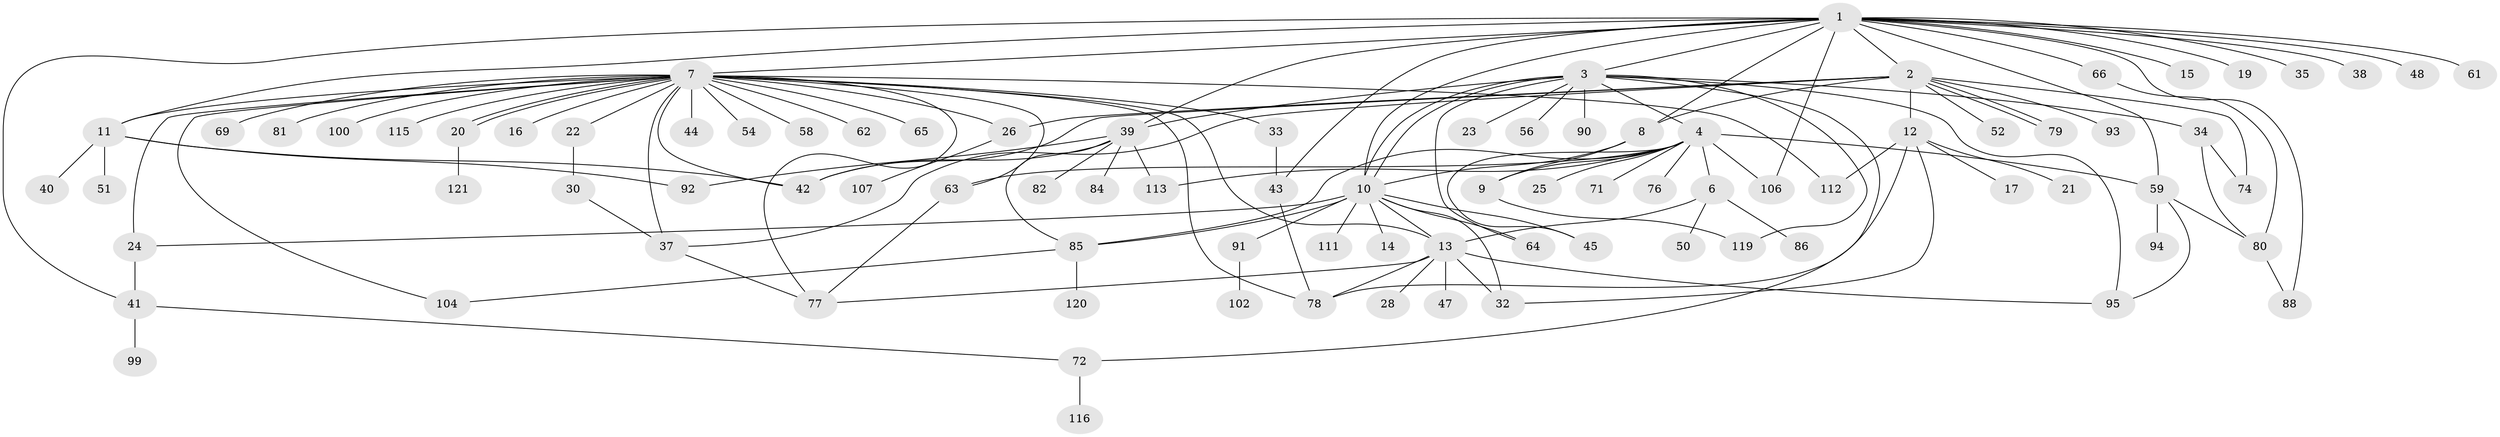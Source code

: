 // Generated by graph-tools (version 1.1) at 2025/51/02/27/25 19:51:57]
// undirected, 89 vertices, 135 edges
graph export_dot {
graph [start="1"]
  node [color=gray90,style=filled];
  1 [super="+5"];
  2 [super="+31"];
  3 [super="+27"];
  4 [super="+36"];
  6 [super="+89"];
  7 [super="+87"];
  8;
  9 [super="+60"];
  10 [super="+108"];
  11 [super="+18"];
  12 [super="+68"];
  13 [super="+114"];
  14;
  15;
  16;
  17;
  19;
  20;
  21;
  22;
  23 [super="+73"];
  24 [super="+29"];
  25 [super="+96"];
  26 [super="+46"];
  28;
  30;
  32 [super="+53"];
  33;
  34 [super="+55"];
  35;
  37 [super="+98"];
  38;
  39 [super="+57"];
  40;
  41 [super="+49"];
  42 [super="+101"];
  43 [super="+67"];
  44 [super="+75"];
  45;
  47;
  48;
  50;
  51;
  52;
  54;
  56;
  58;
  59 [super="+118"];
  61;
  62;
  63 [super="+110"];
  64 [super="+70"];
  65 [super="+109"];
  66 [super="+83"];
  69;
  71;
  72;
  74;
  76;
  77;
  78;
  79;
  80;
  81 [super="+105"];
  82;
  84;
  85 [super="+103"];
  86;
  88;
  90;
  91;
  92;
  93;
  94;
  95 [super="+97"];
  99;
  100;
  102;
  104;
  106;
  107;
  111 [super="+117"];
  112;
  113;
  115;
  116;
  119;
  120;
  121;
  1 -- 2;
  1 -- 3;
  1 -- 7 [weight=2];
  1 -- 8;
  1 -- 10;
  1 -- 11;
  1 -- 15;
  1 -- 19;
  1 -- 35;
  1 -- 38;
  1 -- 39;
  1 -- 41;
  1 -- 48;
  1 -- 59;
  1 -- 66;
  1 -- 88;
  1 -- 106;
  1 -- 61;
  1 -- 43;
  2 -- 8;
  2 -- 12;
  2 -- 37;
  2 -- 52;
  2 -- 74;
  2 -- 79;
  2 -- 79;
  2 -- 93;
  2 -- 26;
  2 -- 42;
  3 -- 4;
  3 -- 10;
  3 -- 10;
  3 -- 23;
  3 -- 34;
  3 -- 56;
  3 -- 64;
  3 -- 90;
  3 -- 119;
  3 -- 72;
  3 -- 95;
  3 -- 39;
  4 -- 6;
  4 -- 9;
  4 -- 25;
  4 -- 45;
  4 -- 63;
  4 -- 71;
  4 -- 76;
  4 -- 85;
  4 -- 106;
  4 -- 113;
  4 -- 59;
  6 -- 13;
  6 -- 50;
  6 -- 86;
  7 -- 11;
  7 -- 13;
  7 -- 16;
  7 -- 20;
  7 -- 20;
  7 -- 22;
  7 -- 24;
  7 -- 26;
  7 -- 33;
  7 -- 44;
  7 -- 54;
  7 -- 58;
  7 -- 62;
  7 -- 65;
  7 -- 69;
  7 -- 77;
  7 -- 78;
  7 -- 81;
  7 -- 100;
  7 -- 104;
  7 -- 112;
  7 -- 115;
  7 -- 37;
  7 -- 63;
  7 -- 42;
  8 -- 9;
  8 -- 10;
  9 -- 119;
  10 -- 14;
  10 -- 45;
  10 -- 85;
  10 -- 91;
  10 -- 111;
  10 -- 13;
  10 -- 24;
  10 -- 64;
  10 -- 32;
  11 -- 40;
  11 -- 42;
  11 -- 51;
  11 -- 92;
  12 -- 17;
  12 -- 21;
  12 -- 78;
  12 -- 112;
  12 -- 32;
  13 -- 28;
  13 -- 32;
  13 -- 47;
  13 -- 77;
  13 -- 78;
  13 -- 95;
  20 -- 121;
  22 -- 30;
  24 -- 41;
  26 -- 107;
  30 -- 37;
  33 -- 43;
  34 -- 74;
  34 -- 80;
  37 -- 77;
  39 -- 42;
  39 -- 82;
  39 -- 92;
  39 -- 113;
  39 -- 85;
  39 -- 84;
  41 -- 72;
  41 -- 99;
  43 -- 78;
  59 -- 80;
  59 -- 94;
  59 -- 95;
  63 -- 77;
  66 -- 80;
  72 -- 116;
  80 -- 88;
  85 -- 104;
  85 -- 120;
  91 -- 102;
}
